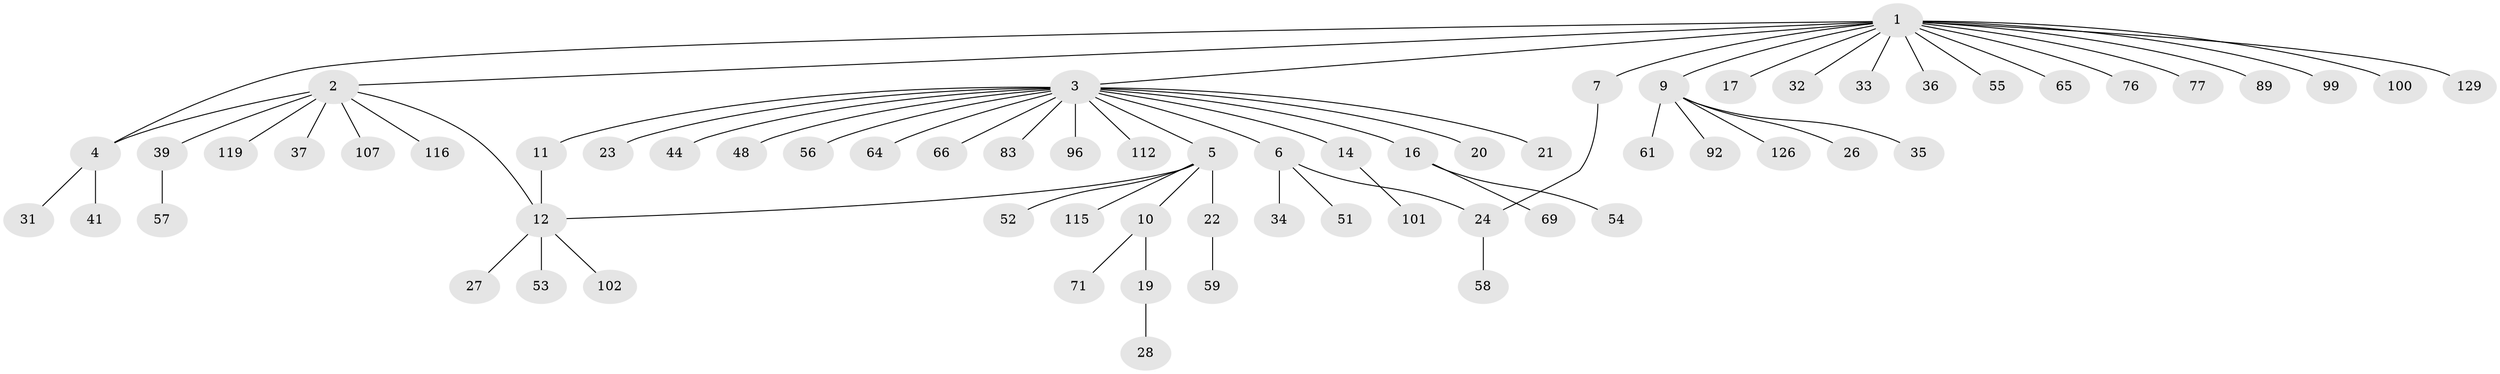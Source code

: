 // original degree distribution, {18: 0.007575757575757576, 8: 0.007575757575757576, 17: 0.007575757575757576, 4: 0.030303030303030304, 7: 0.007575757575757576, 9: 0.007575757575757576, 2: 0.15151515151515152, 1: 0.6515151515151515, 6: 0.015151515151515152, 3: 0.09090909090909091, 13: 0.007575757575757576, 5: 0.015151515151515152}
// Generated by graph-tools (version 1.1) at 2025/14/03/09/25 04:14:19]
// undirected, 66 vertices, 69 edges
graph export_dot {
graph [start="1"]
  node [color=gray90,style=filled];
  1;
  2;
  3;
  4;
  5 [super="+8"];
  6 [super="+13+38+68+123+128+62"];
  7;
  9;
  10;
  11 [super="+82"];
  12 [super="+18+42+50+63+60+88+103+122+97+75"];
  14 [super="+15"];
  16;
  17 [super="+49"];
  19 [super="+113+47+29"];
  20;
  21 [super="+30"];
  22;
  23 [super="+93+67+73"];
  24 [super="+90+94+43+25"];
  26;
  27 [super="+118"];
  28 [super="+91"];
  31;
  32;
  33 [super="+111+86+80+46"];
  34;
  35 [super="+40+45"];
  36;
  37 [super="+117+108+109"];
  39;
  41;
  44;
  48;
  51 [super="+70"];
  52;
  53;
  54;
  55;
  56;
  57;
  58;
  59;
  61 [super="+81"];
  64;
  65 [super="+95"];
  66;
  69;
  71;
  76;
  77;
  83;
  89;
  92;
  96;
  99;
  100;
  101;
  102;
  107;
  112;
  115;
  116 [super="+120"];
  119;
  126;
  129;
  1 -- 2;
  1 -- 3;
  1 -- 4;
  1 -- 7;
  1 -- 9;
  1 -- 17;
  1 -- 32;
  1 -- 33 [weight=2];
  1 -- 36;
  1 -- 55;
  1 -- 65;
  1 -- 76;
  1 -- 77;
  1 -- 89;
  1 -- 99;
  1 -- 100;
  1 -- 129;
  2 -- 4;
  2 -- 37;
  2 -- 39;
  2 -- 107;
  2 -- 116;
  2 -- 119;
  2 -- 12;
  3 -- 5;
  3 -- 6;
  3 -- 11;
  3 -- 14;
  3 -- 16;
  3 -- 20;
  3 -- 21;
  3 -- 23;
  3 -- 44;
  3 -- 48;
  3 -- 56;
  3 -- 64;
  3 -- 66;
  3 -- 83;
  3 -- 96;
  3 -- 112;
  4 -- 31;
  4 -- 41;
  5 -- 10;
  5 -- 12;
  5 -- 22;
  5 -- 52;
  5 -- 115;
  6 -- 24;
  6 -- 51;
  6 -- 34;
  7 -- 24;
  9 -- 26;
  9 -- 35;
  9 -- 61;
  9 -- 92;
  9 -- 126;
  10 -- 19;
  10 -- 71;
  11 -- 12;
  12 -- 27;
  12 -- 53;
  12 -- 102;
  14 -- 101;
  16 -- 54;
  16 -- 69;
  19 -- 28;
  22 -- 59;
  24 -- 58;
  39 -- 57;
}
